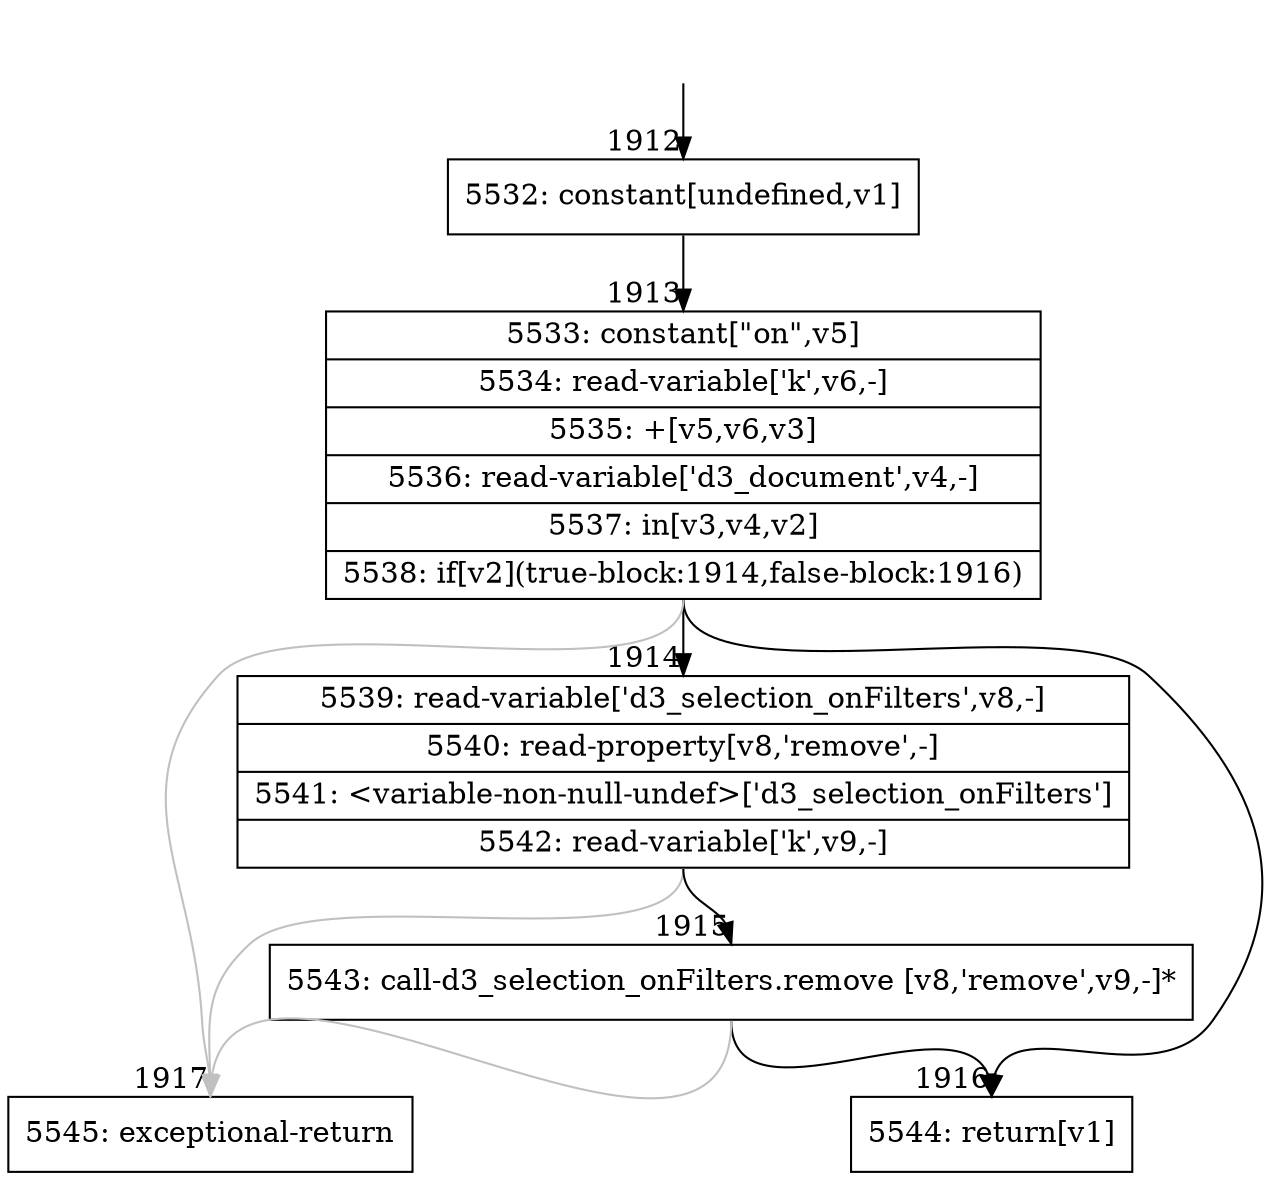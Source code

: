 digraph {
rankdir="TD"
BB_entry184[shape=none,label=""];
BB_entry184 -> BB1912 [tailport=s, headport=n, headlabel="    1912"]
BB1912 [shape=record label="{5532: constant[undefined,v1]}" ] 
BB1912 -> BB1913 [tailport=s, headport=n, headlabel="      1913"]
BB1913 [shape=record label="{5533: constant[\"on\",v5]|5534: read-variable['k',v6,-]|5535: +[v5,v6,v3]|5536: read-variable['d3_document',v4,-]|5537: in[v3,v4,v2]|5538: if[v2](true-block:1914,false-block:1916)}" ] 
BB1913 -> BB1914 [tailport=s, headport=n, headlabel="      1914"]
BB1913 -> BB1916 [tailport=s, headport=n, headlabel="      1916"]
BB1913 -> BB1917 [tailport=s, headport=n, color=gray, headlabel="      1917"]
BB1914 [shape=record label="{5539: read-variable['d3_selection_onFilters',v8,-]|5540: read-property[v8,'remove',-]|5541: \<variable-non-null-undef\>['d3_selection_onFilters']|5542: read-variable['k',v9,-]}" ] 
BB1914 -> BB1915 [tailport=s, headport=n, headlabel="      1915"]
BB1914 -> BB1917 [tailport=s, headport=n, color=gray]
BB1915 [shape=record label="{5543: call-d3_selection_onFilters.remove [v8,'remove',v9,-]*}" ] 
BB1915 -> BB1916 [tailport=s, headport=n]
BB1915 -> BB1917 [tailport=s, headport=n, color=gray]
BB1916 [shape=record label="{5544: return[v1]}" ] 
BB1917 [shape=record label="{5545: exceptional-return}" ] 
//#$~ 1111
}
